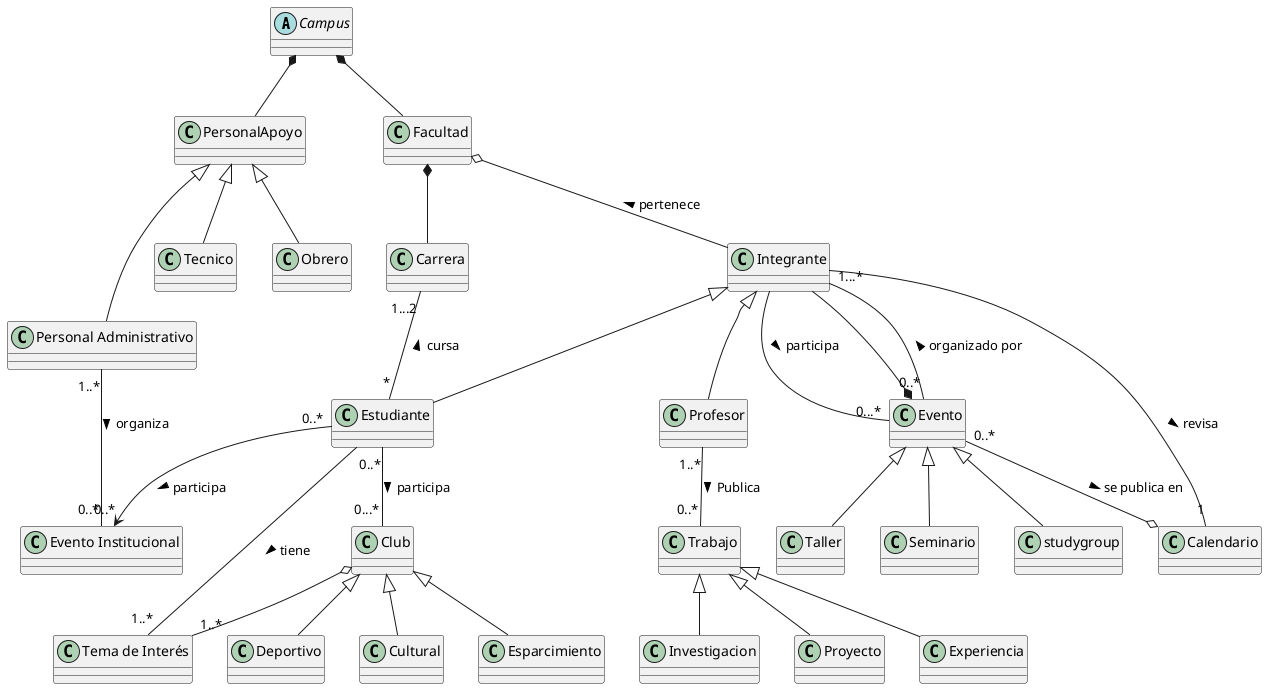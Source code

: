 @startuml DomainModel_ClassDiagram

abstract class Campus

Campus *-down- PersonalApoyo
Campus *-down- Facultad

Facultad o-- Integrante : < pertenece
Facultad *-- Carrera

class "Personal Administrativo" as Personal_Administrativo

PersonalApoyo <|-- Tecnico
PersonalApoyo <|-- Personal_Administrativo
PersonalApoyo <|-- Obrero

Integrante <|-- Estudiante
Integrante <|-- Profesor


Evento <|-- Taller
Evento <|-- Seminario
Evento <|-- studygroup
Evento *-- Integrante

Club <|-- Deportivo
Club <|-- Cultural
Club <|-- Esparcimiento

Trabajo <|-- Investigacion
Trabajo <|-- Proyecto
Trabajo <|-- Experiencia

class "Tema de Interés" as Interes
class "Evento Institucional" as Institucional

Estudiante -right- "1..*" Interes : tiene >
Estudiante "0..*" --> "0..*" Institucional : participa >
Club o-- "1..*" Interes

Integrante -- "0...*" Evento: participa >
Estudiante "0..*" -- "0...*" Club: participa >
Integrante -- "1" Calendario: revisa >

Personal_Administrativo "1..*" -- "0..*" Institucional : organiza >

Profesor "1..*" -- "0..*" Trabajo : Publica >

Estudiante "*" -up- "1...2" Carrera : cursa >

Evento "0..*" -- "1...*" Integrante : organizado por >
Evento "0..*"--o Calendario : se publica en >

@enduml
